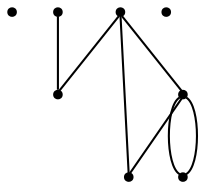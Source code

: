 graph {
  node [shape=point,comment="{\"directed\":false,\"doi\":\"10.1007/978-3-030-68766-3_1\",\"figure\":\"? (1)\"}"]

  v0 [pos="621.1531569583024,879.0586270695878"]
  v1 [pos="819.1492397936943,932.1997066905651"]
  v2 [pos="621.1531569583024,932.1997066905651"]
  v3 [pos="621.1531569583024,985.3409134868193"]
  v4 [pos="819.1492397936943,1011.9113897096697"]
  v5 [pos="621.1531569583024,1038.4819931077966"]
  v6 [pos="819.1492397936943,1065.0525965059237"]
  v7 [pos="621.1531569583024,1118.1936761269012"]

  v5 -- v6 [id="-4",pos="621.1531569583024,1038.4819931077966 211.72122947076932,1051.7672948068603 211.72122947076932,1051.7672948068603 211.72122947076932,1051.7672948068603 212.55469875864017,1077.5085882252374 212.55469875864017,1077.5085882252374 212.55469875864017,1077.5085882252374 819.1492397936943,1065.0525965059237 819.1492397936943,1065.0525965059237 819.1492397936943,1065.0525965059237"]
  v3 -- v1 [id="-7",pos="621.1531569583024,985.3409134868193 869.1551078829078,972.0514150036228 869.1551078829078,972.0514150036228 869.1551078829078,972.0514150036228 868.3299845748598,946.3143183693787 868.3299845748598,946.3143183693787 868.3299845748598,946.3143183693787 819.1492397936943,932.1997066905651 819.1492397936943,932.1997066905651 819.1492397936943,932.1997066905651"]
  v2 -- v1 [id="-13",pos="621.1531569583024,932.1997066905651 819.1492397936943,932.1997066905651 819.1492397936943,932.1997066905651 819.1492397936943,932.1997066905651"]
  v3 -- v5 [id="-15",pos="621.1531569583024,985.3409134868193 211.72122947076932,998.6262151858829 211.72122947076932,998.6262151858829 211.72122947076932,998.6262151858829 212.55469875864017,1024.3673814289832 212.55469875864017,1024.3673814289832 212.55469875864017,1024.3673814289832 621.1531569583024,1038.4819931077966 621.1531569583024,1038.4819931077966 621.1531569583024,1038.4819931077966"]
  v5 -- v4 [id="-17",pos="621.1531569583024,1038.4819931077966 819.1492397936943,1011.9113897096697 819.1492397936943,1011.9113897096697 819.1492397936943,1011.9113897096697"]
  v5 -- v6 [id="-18",pos="621.1531569583024,1038.4819931077966 819.1492397936943,1065.0525965059237 819.1492397936943,1065.0525965059237 819.1492397936943,1065.0525965059237"]
  v3 -- v4 [id="-19",pos="621.1531569583024,985.3409134868193 819.1492397936943,1011.9113897096697 819.1492397936943,1011.9113897096697 819.1492397936943,1011.9113897096697"]
}